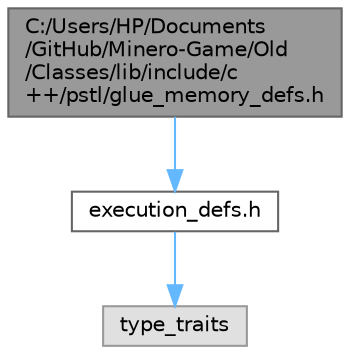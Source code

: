 digraph "C:/Users/HP/Documents/GitHub/Minero-Game/Old/Classes/lib/include/c++/pstl/glue_memory_defs.h"
{
 // LATEX_PDF_SIZE
  bgcolor="transparent";
  edge [fontname=Helvetica,fontsize=10,labelfontname=Helvetica,labelfontsize=10];
  node [fontname=Helvetica,fontsize=10,shape=box,height=0.2,width=0.4];
  Node1 [id="Node000001",label="C:/Users/HP/Documents\l/GitHub/Minero-Game/Old\l/Classes/lib/include/c\l++/pstl/glue_memory_defs.h",height=0.2,width=0.4,color="gray40", fillcolor="grey60", style="filled", fontcolor="black",tooltip=" "];
  Node1 -> Node2 [id="edge5_Node000001_Node000002",color="steelblue1",style="solid",tooltip=" "];
  Node2 [id="Node000002",label="execution_defs.h",height=0.2,width=0.4,color="grey40", fillcolor="white", style="filled",URL="$_old_2_classes_2lib_2include_2c_09_09_2pstl_2execution__defs_8h.html",tooltip=" "];
  Node2 -> Node3 [id="edge6_Node000002_Node000003",color="steelblue1",style="solid",tooltip=" "];
  Node3 [id="Node000003",label="type_traits",height=0.2,width=0.4,color="grey60", fillcolor="#E0E0E0", style="filled",tooltip=" "];
}
